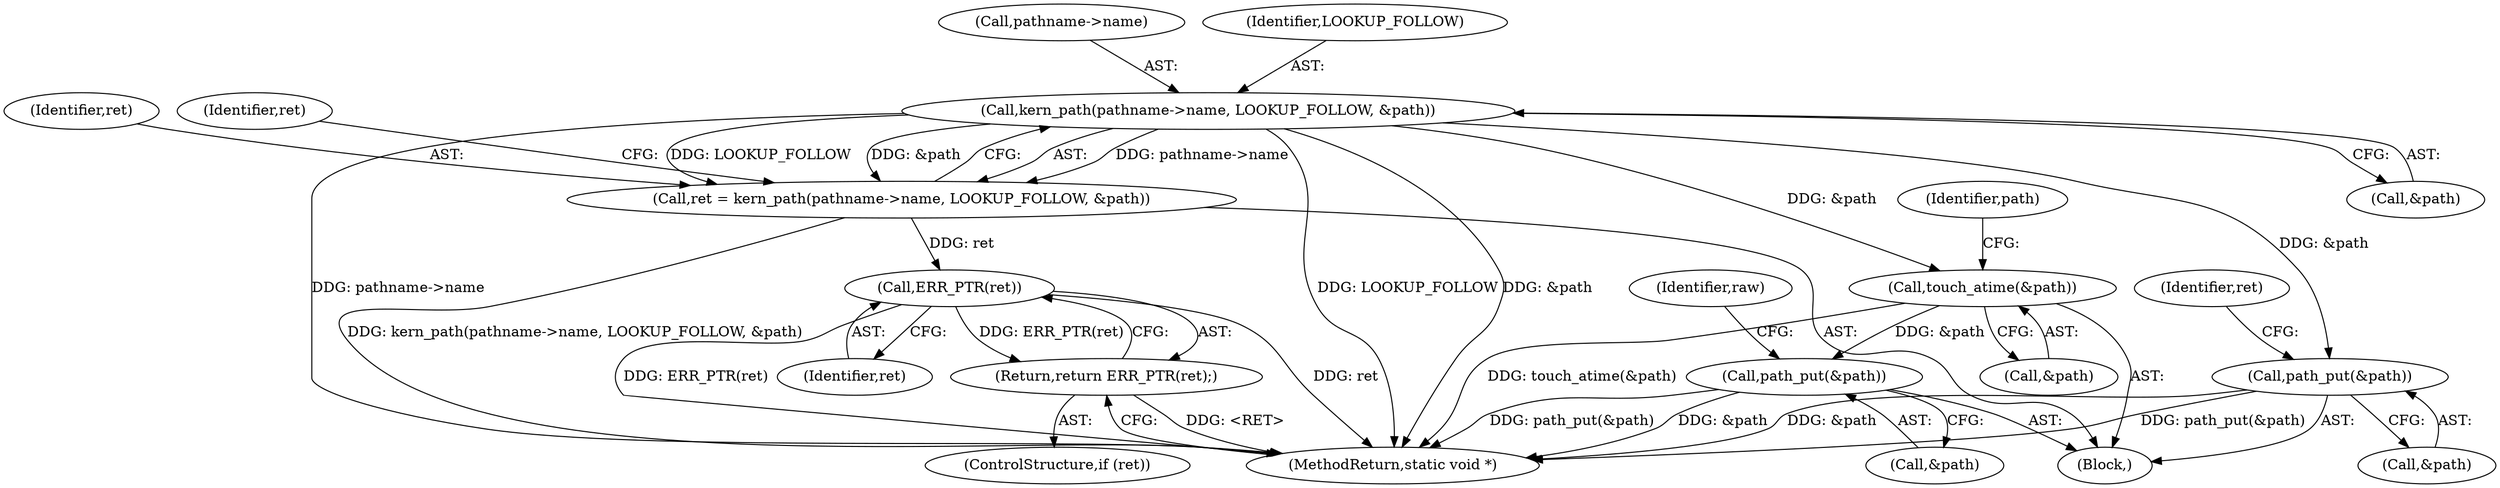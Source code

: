 digraph "0_linux_92117d8443bc5afacc8d5ba82e541946310f106e_0@pointer" {
"1000110" [label="(Call,kern_path(pathname->name, LOOKUP_FOLLOW, &path))"];
"1000108" [label="(Call,ret = kern_path(pathname->name, LOOKUP_FOLLOW, &path))"];
"1000120" [label="(Call,ERR_PTR(ret))"];
"1000119" [label="(Return,return ERR_PTR(ret);)"];
"1000152" [label="(Call,touch_atime(&path))"];
"1000155" [label="(Call,path_put(&path))"];
"1000161" [label="(Call,path_put(&path))"];
"1000166" [label="(Identifier,ret)"];
"1000167" [label="(MethodReturn,static void *)"];
"1000157" [label="(Identifier,path)"];
"1000155" [label="(Call,path_put(&path))"];
"1000111" [label="(Call,pathname->name)"];
"1000109" [label="(Identifier,ret)"];
"1000117" [label="(ControlStructure,if (ret))"];
"1000110" [label="(Call,kern_path(pathname->name, LOOKUP_FOLLOW, &path))"];
"1000120" [label="(Call,ERR_PTR(ret))"];
"1000161" [label="(Call,path_put(&path))"];
"1000156" [label="(Call,&path)"];
"1000119" [label="(Return,return ERR_PTR(ret);)"];
"1000118" [label="(Identifier,ret)"];
"1000108" [label="(Call,ret = kern_path(pathname->name, LOOKUP_FOLLOW, &path))"];
"1000153" [label="(Call,&path)"];
"1000159" [label="(Identifier,raw)"];
"1000162" [label="(Call,&path)"];
"1000103" [label="(Block,)"];
"1000115" [label="(Call,&path)"];
"1000114" [label="(Identifier,LOOKUP_FOLLOW)"];
"1000152" [label="(Call,touch_atime(&path))"];
"1000121" [label="(Identifier,ret)"];
"1000110" -> "1000108"  [label="AST: "];
"1000110" -> "1000115"  [label="CFG: "];
"1000111" -> "1000110"  [label="AST: "];
"1000114" -> "1000110"  [label="AST: "];
"1000115" -> "1000110"  [label="AST: "];
"1000108" -> "1000110"  [label="CFG: "];
"1000110" -> "1000167"  [label="DDG: LOOKUP_FOLLOW"];
"1000110" -> "1000167"  [label="DDG: &path"];
"1000110" -> "1000167"  [label="DDG: pathname->name"];
"1000110" -> "1000108"  [label="DDG: pathname->name"];
"1000110" -> "1000108"  [label="DDG: LOOKUP_FOLLOW"];
"1000110" -> "1000108"  [label="DDG: &path"];
"1000110" -> "1000152"  [label="DDG: &path"];
"1000110" -> "1000161"  [label="DDG: &path"];
"1000108" -> "1000103"  [label="AST: "];
"1000109" -> "1000108"  [label="AST: "];
"1000118" -> "1000108"  [label="CFG: "];
"1000108" -> "1000167"  [label="DDG: kern_path(pathname->name, LOOKUP_FOLLOW, &path)"];
"1000108" -> "1000120"  [label="DDG: ret"];
"1000120" -> "1000119"  [label="AST: "];
"1000120" -> "1000121"  [label="CFG: "];
"1000121" -> "1000120"  [label="AST: "];
"1000119" -> "1000120"  [label="CFG: "];
"1000120" -> "1000167"  [label="DDG: ret"];
"1000120" -> "1000167"  [label="DDG: ERR_PTR(ret)"];
"1000120" -> "1000119"  [label="DDG: ERR_PTR(ret)"];
"1000119" -> "1000117"  [label="AST: "];
"1000167" -> "1000119"  [label="CFG: "];
"1000119" -> "1000167"  [label="DDG: <RET>"];
"1000152" -> "1000103"  [label="AST: "];
"1000152" -> "1000153"  [label="CFG: "];
"1000153" -> "1000152"  [label="AST: "];
"1000157" -> "1000152"  [label="CFG: "];
"1000152" -> "1000167"  [label="DDG: touch_atime(&path)"];
"1000152" -> "1000155"  [label="DDG: &path"];
"1000155" -> "1000103"  [label="AST: "];
"1000155" -> "1000156"  [label="CFG: "];
"1000156" -> "1000155"  [label="AST: "];
"1000159" -> "1000155"  [label="CFG: "];
"1000155" -> "1000167"  [label="DDG: path_put(&path)"];
"1000155" -> "1000167"  [label="DDG: &path"];
"1000161" -> "1000103"  [label="AST: "];
"1000161" -> "1000162"  [label="CFG: "];
"1000162" -> "1000161"  [label="AST: "];
"1000166" -> "1000161"  [label="CFG: "];
"1000161" -> "1000167"  [label="DDG: &path"];
"1000161" -> "1000167"  [label="DDG: path_put(&path)"];
}
